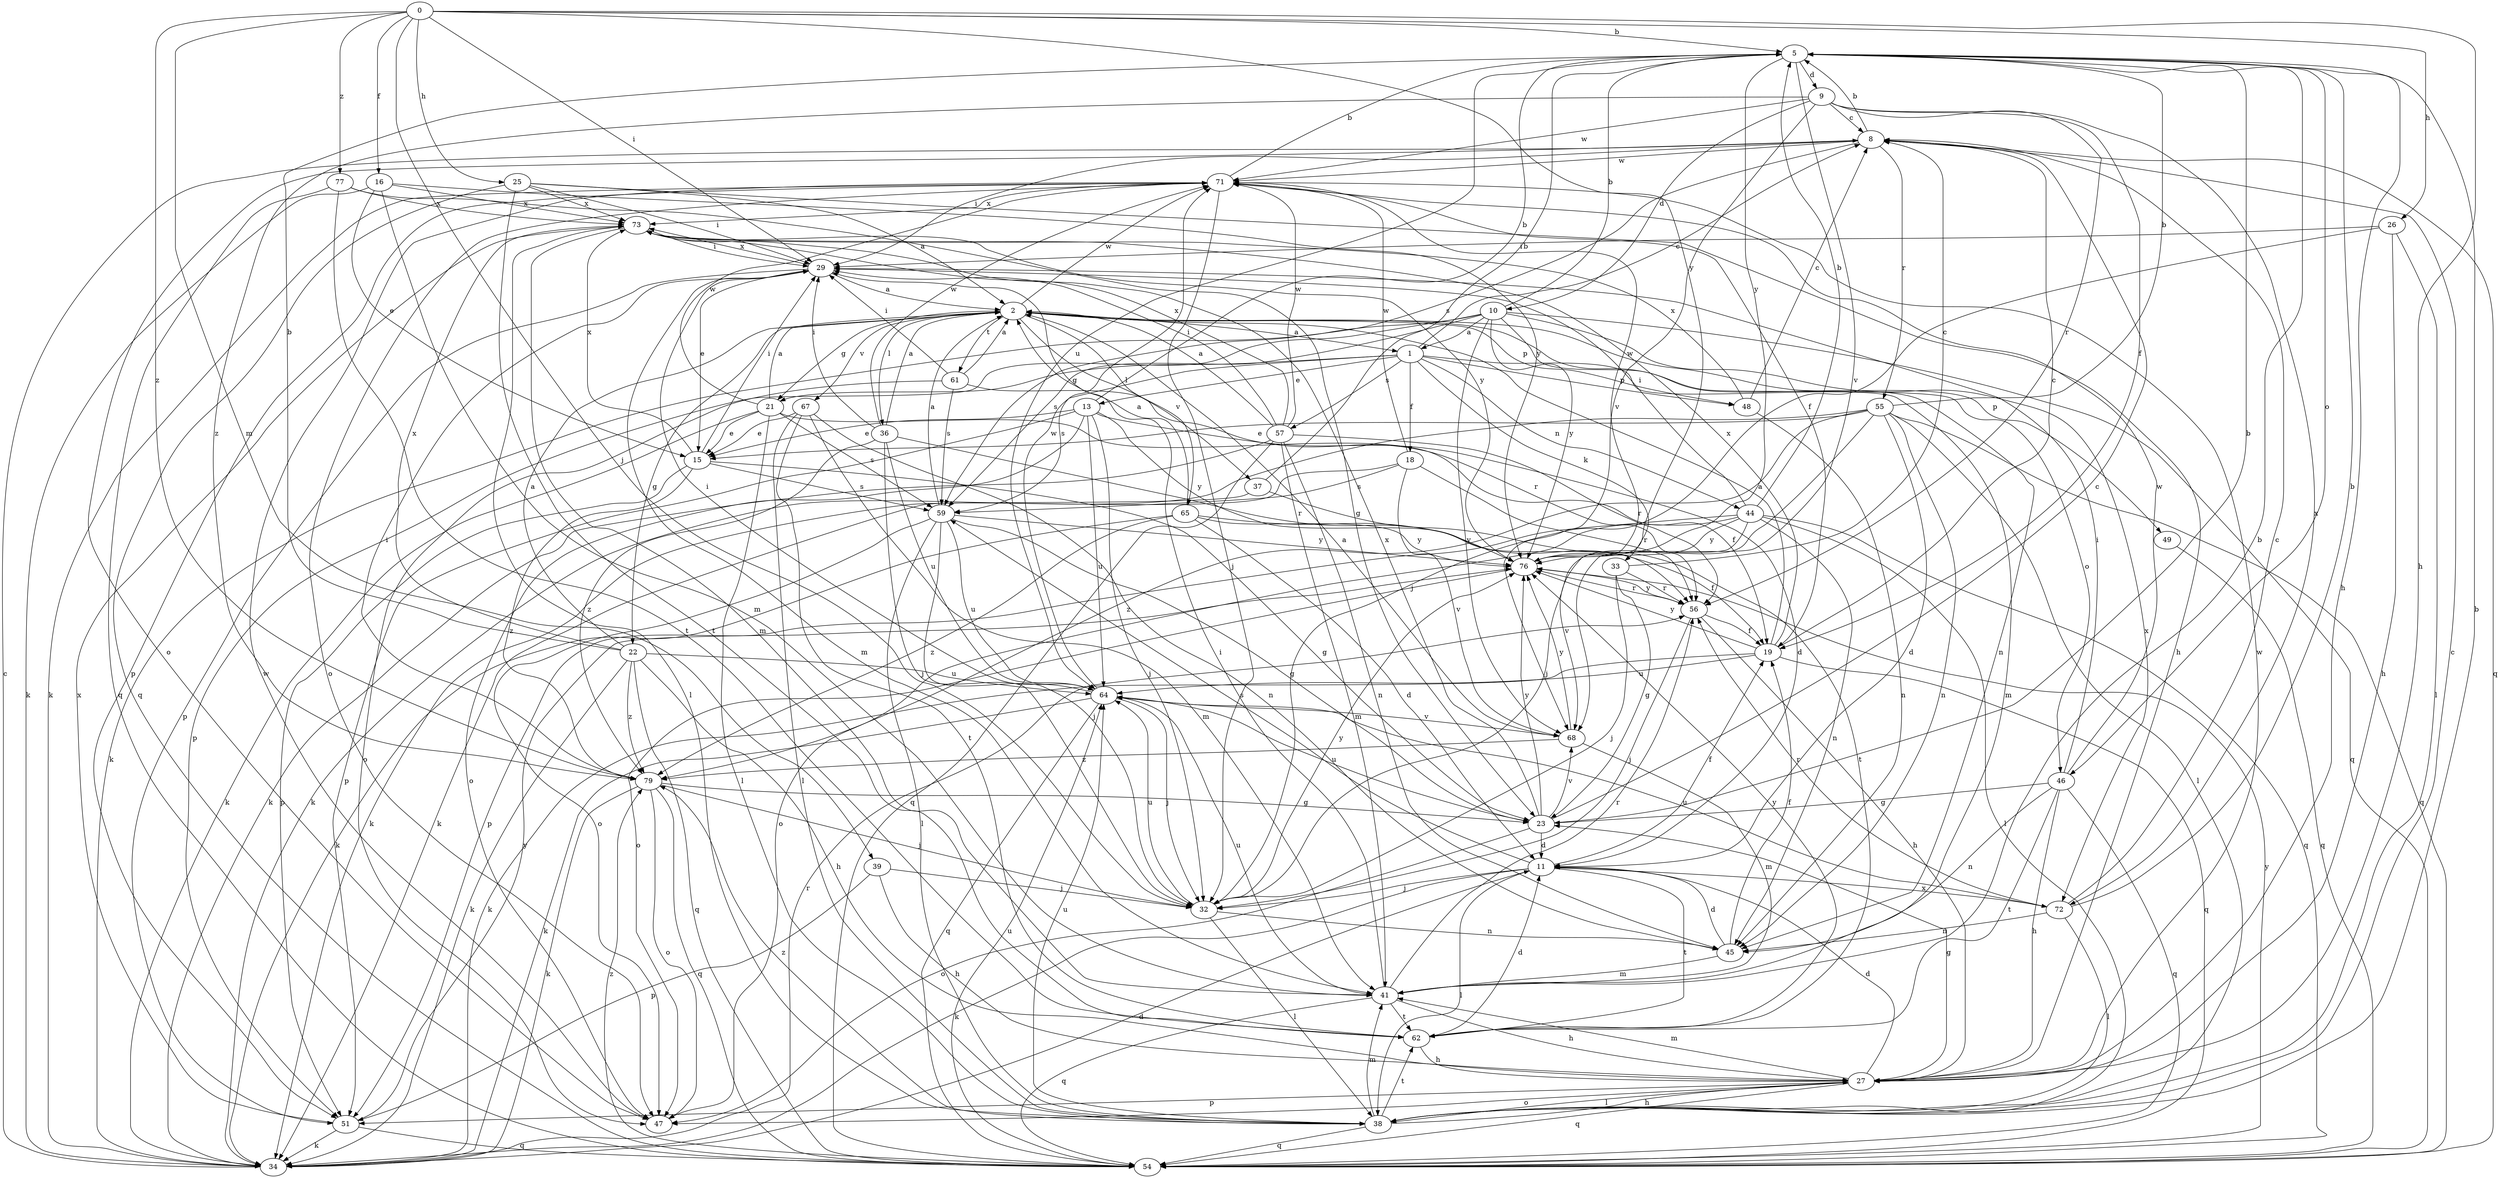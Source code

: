 strict digraph  {
0;
1;
2;
5;
8;
9;
10;
11;
13;
15;
16;
18;
19;
21;
22;
23;
25;
26;
27;
29;
32;
33;
34;
36;
37;
38;
39;
41;
44;
45;
46;
47;
48;
49;
51;
54;
55;
56;
57;
59;
61;
62;
64;
65;
67;
68;
71;
72;
73;
76;
77;
79;
0 -> 5  [label=b];
0 -> 16  [label=f];
0 -> 25  [label=h];
0 -> 26  [label=h];
0 -> 27  [label=h];
0 -> 29  [label=i];
0 -> 32  [label=j];
0 -> 39  [label=m];
0 -> 76  [label=y];
0 -> 77  [label=z];
0 -> 79  [label=z];
1 -> 8  [label=c];
1 -> 13  [label=e];
1 -> 18  [label=f];
1 -> 21  [label=g];
1 -> 33  [label=k];
1 -> 41  [label=m];
1 -> 44  [label=n];
1 -> 48  [label=p];
1 -> 57  [label=s];
1 -> 59  [label=s];
2 -> 1  [label=a];
2 -> 21  [label=g];
2 -> 22  [label=g];
2 -> 36  [label=l];
2 -> 37  [label=l];
2 -> 46  [label=o];
2 -> 48  [label=p];
2 -> 49  [label=p];
2 -> 61  [label=t];
2 -> 65  [label=v];
2 -> 67  [label=v];
2 -> 71  [label=w];
5 -> 9  [label=d];
5 -> 27  [label=h];
5 -> 46  [label=o];
5 -> 64  [label=u];
5 -> 68  [label=v];
5 -> 76  [label=y];
8 -> 5  [label=b];
8 -> 29  [label=i];
8 -> 47  [label=o];
8 -> 54  [label=q];
8 -> 55  [label=r];
8 -> 59  [label=s];
8 -> 71  [label=w];
9 -> 8  [label=c];
9 -> 10  [label=d];
9 -> 19  [label=f];
9 -> 56  [label=r];
9 -> 68  [label=v];
9 -> 71  [label=w];
9 -> 72  [label=x];
9 -> 79  [label=z];
10 -> 1  [label=a];
10 -> 5  [label=b];
10 -> 34  [label=k];
10 -> 45  [label=n];
10 -> 51  [label=p];
10 -> 54  [label=q];
10 -> 59  [label=s];
10 -> 68  [label=v];
10 -> 72  [label=x];
10 -> 76  [label=y];
11 -> 19  [label=f];
11 -> 32  [label=j];
11 -> 34  [label=k];
11 -> 38  [label=l];
11 -> 59  [label=s];
11 -> 62  [label=t];
11 -> 72  [label=x];
13 -> 5  [label=b];
13 -> 11  [label=d];
13 -> 15  [label=e];
13 -> 32  [label=j];
13 -> 47  [label=o];
13 -> 51  [label=p];
13 -> 64  [label=u];
13 -> 76  [label=y];
15 -> 23  [label=g];
15 -> 29  [label=i];
15 -> 51  [label=p];
15 -> 59  [label=s];
15 -> 73  [label=x];
15 -> 79  [label=z];
16 -> 15  [label=e];
16 -> 34  [label=k];
16 -> 41  [label=m];
16 -> 73  [label=x];
16 -> 76  [label=y];
18 -> 34  [label=k];
18 -> 56  [label=r];
18 -> 59  [label=s];
18 -> 68  [label=v];
18 -> 71  [label=w];
19 -> 2  [label=a];
19 -> 8  [label=c];
19 -> 34  [label=k];
19 -> 54  [label=q];
19 -> 64  [label=u];
19 -> 73  [label=x];
19 -> 76  [label=y];
21 -> 2  [label=a];
21 -> 15  [label=e];
21 -> 19  [label=f];
21 -> 34  [label=k];
21 -> 38  [label=l];
21 -> 59  [label=s];
21 -> 71  [label=w];
22 -> 2  [label=a];
22 -> 5  [label=b];
22 -> 27  [label=h];
22 -> 34  [label=k];
22 -> 54  [label=q];
22 -> 64  [label=u];
22 -> 73  [label=x];
22 -> 79  [label=z];
23 -> 5  [label=b];
23 -> 8  [label=c];
23 -> 11  [label=d];
23 -> 47  [label=o];
23 -> 64  [label=u];
23 -> 68  [label=v];
23 -> 73  [label=x];
23 -> 76  [label=y];
25 -> 2  [label=a];
25 -> 27  [label=h];
25 -> 29  [label=i];
25 -> 54  [label=q];
25 -> 62  [label=t];
25 -> 73  [label=x];
26 -> 27  [label=h];
26 -> 29  [label=i];
26 -> 32  [label=j];
26 -> 38  [label=l];
27 -> 11  [label=d];
27 -> 23  [label=g];
27 -> 38  [label=l];
27 -> 41  [label=m];
27 -> 47  [label=o];
27 -> 51  [label=p];
27 -> 54  [label=q];
27 -> 71  [label=w];
29 -> 2  [label=a];
29 -> 15  [label=e];
29 -> 41  [label=m];
29 -> 51  [label=p];
29 -> 73  [label=x];
32 -> 38  [label=l];
32 -> 45  [label=n];
32 -> 64  [label=u];
32 -> 76  [label=y];
33 -> 8  [label=c];
33 -> 23  [label=g];
33 -> 32  [label=j];
33 -> 56  [label=r];
34 -> 8  [label=c];
34 -> 11  [label=d];
34 -> 56  [label=r];
36 -> 2  [label=a];
36 -> 29  [label=i];
36 -> 32  [label=j];
36 -> 56  [label=r];
36 -> 64  [label=u];
36 -> 71  [label=w];
36 -> 79  [label=z];
37 -> 5  [label=b];
37 -> 34  [label=k];
37 -> 62  [label=t];
38 -> 5  [label=b];
38 -> 8  [label=c];
38 -> 27  [label=h];
38 -> 41  [label=m];
38 -> 54  [label=q];
38 -> 62  [label=t];
38 -> 64  [label=u];
38 -> 79  [label=z];
39 -> 27  [label=h];
39 -> 32  [label=j];
39 -> 51  [label=p];
41 -> 5  [label=b];
41 -> 27  [label=h];
41 -> 29  [label=i];
41 -> 54  [label=q];
41 -> 56  [label=r];
41 -> 62  [label=t];
41 -> 64  [label=u];
44 -> 5  [label=b];
44 -> 29  [label=i];
44 -> 38  [label=l];
44 -> 45  [label=n];
44 -> 47  [label=o];
44 -> 51  [label=p];
44 -> 54  [label=q];
44 -> 68  [label=v];
44 -> 76  [label=y];
45 -> 11  [label=d];
45 -> 19  [label=f];
45 -> 41  [label=m];
46 -> 23  [label=g];
46 -> 27  [label=h];
46 -> 29  [label=i];
46 -> 45  [label=n];
46 -> 54  [label=q];
46 -> 62  [label=t];
46 -> 71  [label=w];
47 -> 71  [label=w];
48 -> 8  [label=c];
48 -> 45  [label=n];
48 -> 73  [label=x];
49 -> 54  [label=q];
51 -> 34  [label=k];
51 -> 54  [label=q];
51 -> 73  [label=x];
51 -> 76  [label=y];
54 -> 64  [label=u];
54 -> 76  [label=y];
54 -> 79  [label=z];
55 -> 5  [label=b];
55 -> 11  [label=d];
55 -> 15  [label=e];
55 -> 32  [label=j];
55 -> 34  [label=k];
55 -> 38  [label=l];
55 -> 45  [label=n];
55 -> 54  [label=q];
55 -> 79  [label=z];
56 -> 19  [label=f];
56 -> 27  [label=h];
56 -> 32  [label=j];
56 -> 76  [label=y];
57 -> 2  [label=a];
57 -> 29  [label=i];
57 -> 34  [label=k];
57 -> 41  [label=m];
57 -> 45  [label=n];
57 -> 54  [label=q];
57 -> 56  [label=r];
57 -> 71  [label=w];
57 -> 73  [label=x];
59 -> 2  [label=a];
59 -> 23  [label=g];
59 -> 32  [label=j];
59 -> 38  [label=l];
59 -> 47  [label=o];
59 -> 64  [label=u];
59 -> 76  [label=y];
61 -> 2  [label=a];
61 -> 29  [label=i];
61 -> 47  [label=o];
61 -> 56  [label=r];
61 -> 59  [label=s];
62 -> 11  [label=d];
62 -> 27  [label=h];
62 -> 76  [label=y];
64 -> 29  [label=i];
64 -> 32  [label=j];
64 -> 34  [label=k];
64 -> 54  [label=q];
64 -> 68  [label=v];
64 -> 71  [label=w];
65 -> 2  [label=a];
65 -> 11  [label=d];
65 -> 19  [label=f];
65 -> 34  [label=k];
65 -> 76  [label=y];
65 -> 79  [label=z];
67 -> 15  [label=e];
67 -> 38  [label=l];
67 -> 41  [label=m];
67 -> 45  [label=n];
67 -> 62  [label=t];
68 -> 2  [label=a];
68 -> 41  [label=m];
68 -> 76  [label=y];
68 -> 79  [label=z];
71 -> 5  [label=b];
71 -> 19  [label=f];
71 -> 32  [label=j];
71 -> 34  [label=k];
71 -> 47  [label=o];
71 -> 51  [label=p];
71 -> 73  [label=x];
72 -> 5  [label=b];
72 -> 8  [label=c];
72 -> 38  [label=l];
72 -> 45  [label=n];
72 -> 56  [label=r];
72 -> 64  [label=u];
73 -> 29  [label=i];
73 -> 38  [label=l];
73 -> 41  [label=m];
73 -> 76  [label=y];
76 -> 47  [label=o];
76 -> 56  [label=r];
76 -> 71  [label=w];
77 -> 23  [label=g];
77 -> 54  [label=q];
77 -> 62  [label=t];
77 -> 73  [label=x];
79 -> 23  [label=g];
79 -> 29  [label=i];
79 -> 32  [label=j];
79 -> 34  [label=k];
79 -> 47  [label=o];
79 -> 54  [label=q];
}
